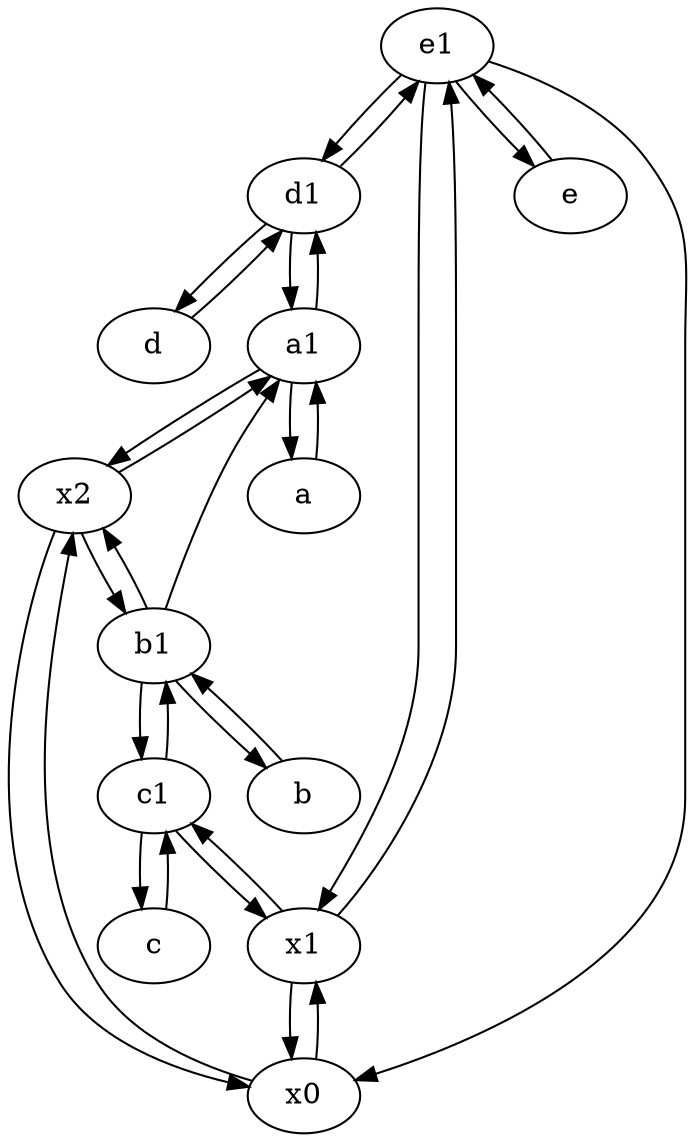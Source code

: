 digraph  {
	e1 [pos="25,45!"];
	b [pos="50,20!"];
	d [pos="20,30!"];
	c [pos="20,10!"];
	d1 [pos="25,30!"];
	b1 [pos="45,20!"];
	a [pos="40,10!"];
	x1;
	e [pos="30,50!"];
	x0;
	x2;
	c1 [pos="30,15!"];
	a1 [pos="40,15!"];
	d1 -> d;
	c1 -> x1;
	x0 -> x2;
	x1 -> e1;
	x1 -> x0;
	a -> a1;
	b -> b1;
	e1 -> d1;
	x0 -> x1;
	d -> d1;
	x2 -> b1;
	b1 -> b;
	e1 -> x0;
	d1 -> e1;
	e -> e1;
	b1 -> x2;
	a1 -> x2;
	c1 -> c;
	a1 -> d1;
	c -> c1;
	x1 -> c1;
	e1 -> x1;
	c1 -> b1;
	x2 -> a1;
	x2 -> x0;
	a1 -> a;
	b1 -> a1;
	d1 -> a1;
	b1 -> c1;
	e1 -> e;

	}